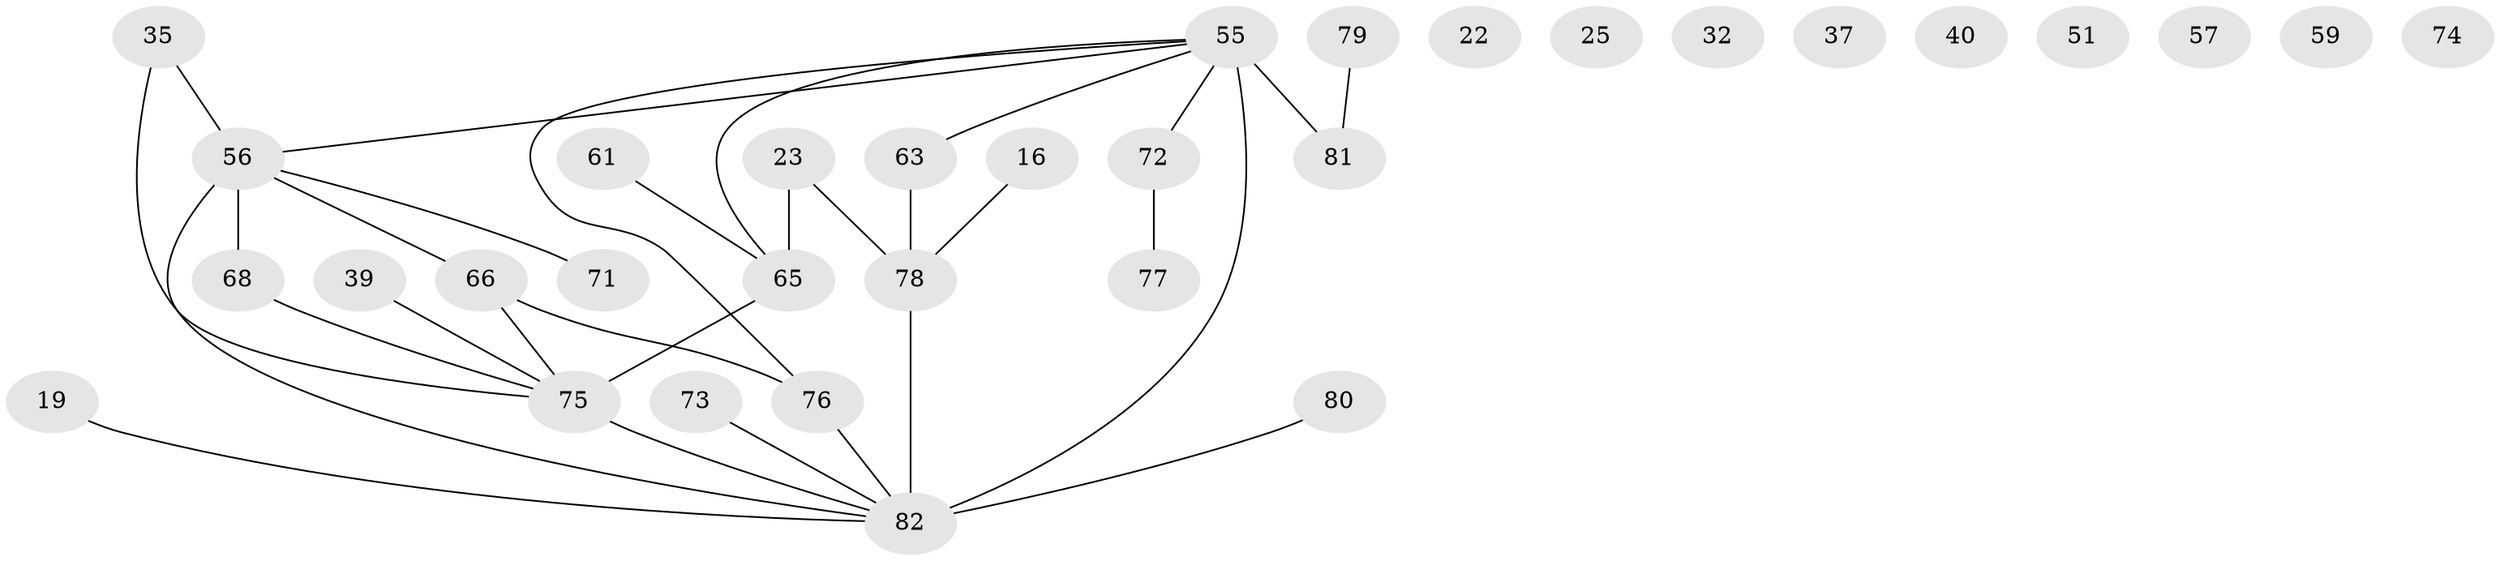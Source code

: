 // original degree distribution, {2: 0.2804878048780488, 3: 0.21951219512195122, 4: 0.08536585365853659, 1: 0.15853658536585366, 5: 0.12195121951219512, 0: 0.10975609756097561, 6: 0.012195121951219513, 7: 0.012195121951219513}
// Generated by graph-tools (version 1.1) at 2025/43/03/04/25 21:43:12]
// undirected, 32 vertices, 31 edges
graph export_dot {
graph [start="1"]
  node [color=gray90,style=filled];
  16;
  19;
  22;
  23;
  25;
  32;
  35;
  37;
  39;
  40;
  51;
  55 [super="+9+36"];
  56 [super="+15+45"];
  57;
  59;
  61;
  63 [super="+46"];
  65 [super="+54"];
  66 [super="+48"];
  68;
  71;
  72;
  73;
  74;
  75 [super="+26+44+62+50"];
  76 [super="+58"];
  77;
  78 [super="+67+70"];
  79;
  80 [super="+11+69"];
  81 [super="+47"];
  82 [super="+49+64"];
  16 -- 78;
  19 -- 82;
  23 -- 65;
  23 -- 78;
  35 -- 56;
  35 -- 75;
  39 -- 75;
  55 -- 72;
  55 -- 82 [weight=6];
  55 -- 65 [weight=2];
  55 -- 81 [weight=2];
  55 -- 56;
  55 -- 63 [weight=2];
  55 -- 76;
  56 -- 68 [weight=3];
  56 -- 82 [weight=2];
  56 -- 66 [weight=2];
  56 -- 71;
  61 -- 65;
  63 -- 78 [weight=2];
  65 -- 75 [weight=2];
  66 -- 75;
  66 -- 76;
  68 -- 75 [weight=2];
  72 -- 77;
  73 -- 82;
  75 -- 82 [weight=4];
  76 -- 82;
  78 -- 82 [weight=3];
  79 -- 81;
  80 -- 82 [weight=2];
}
